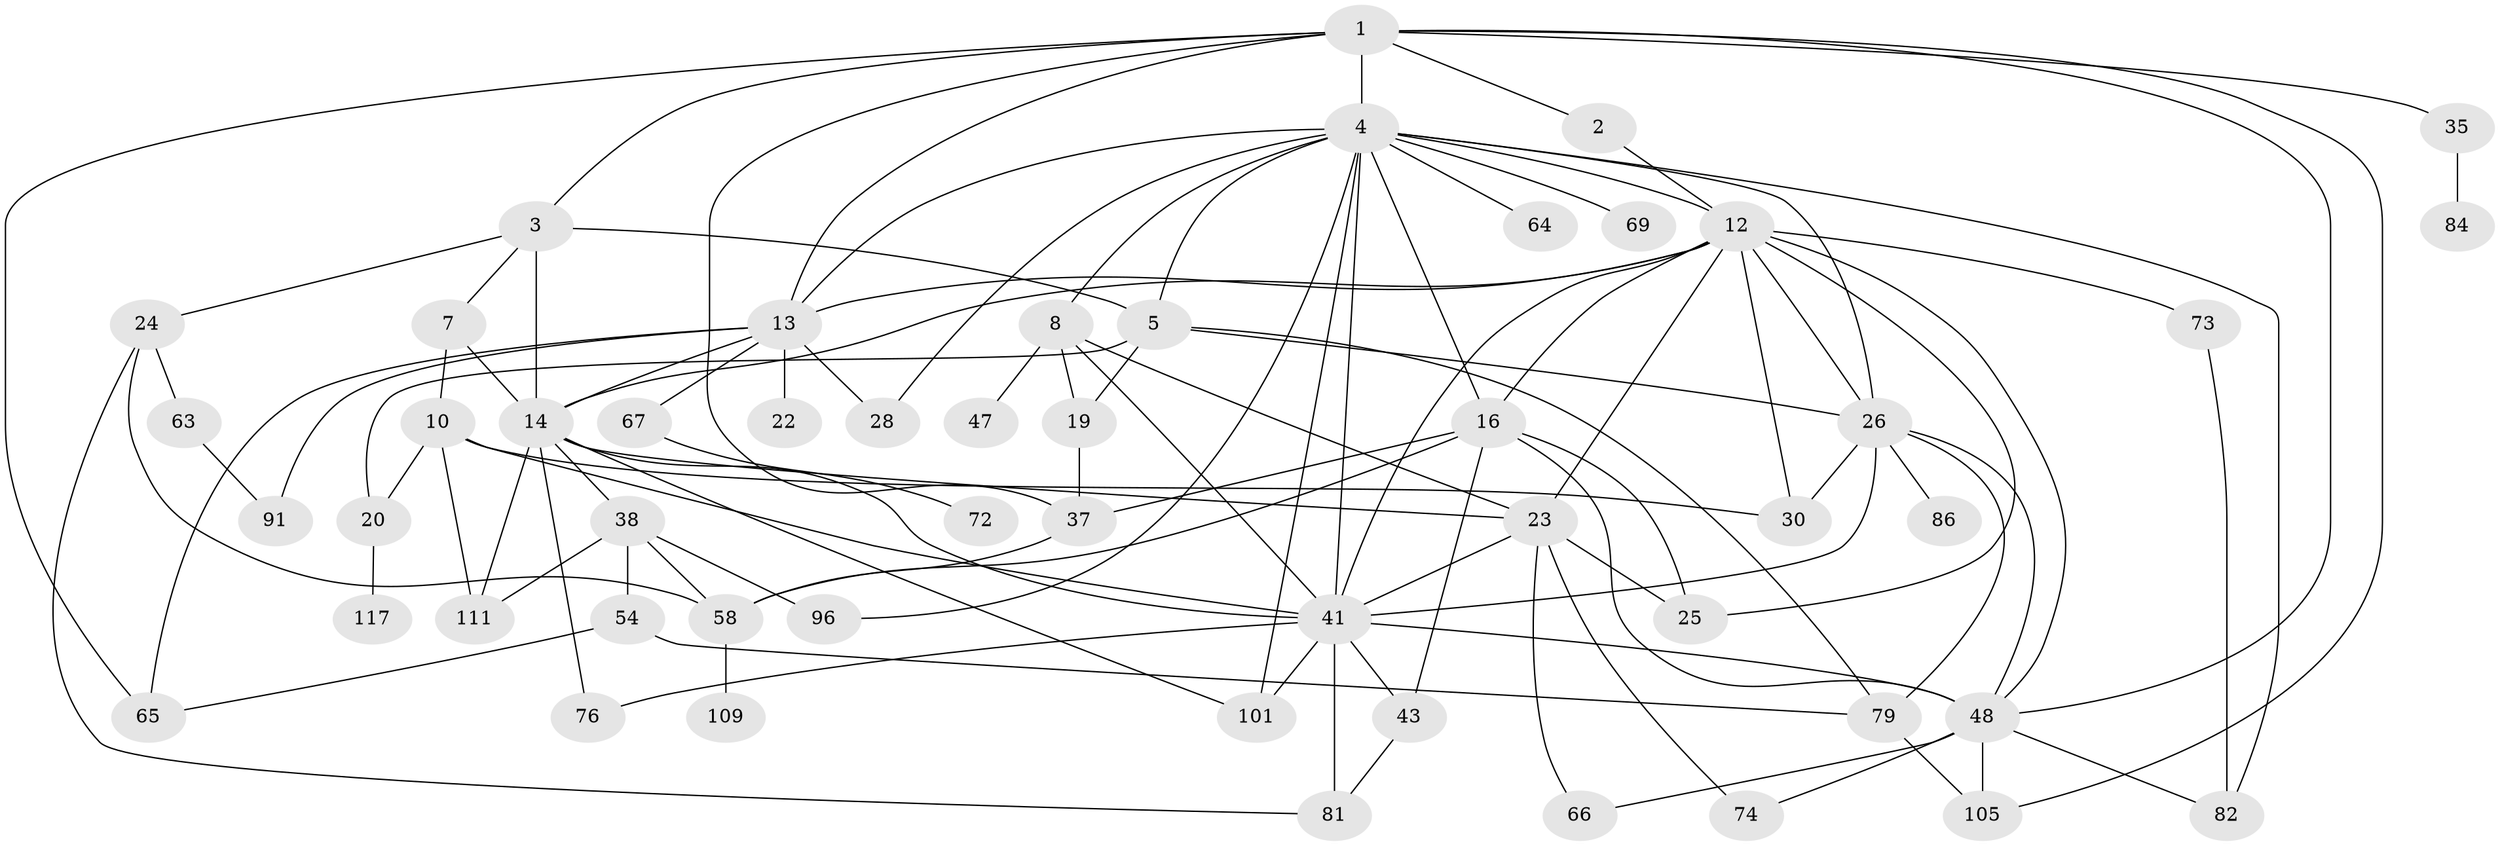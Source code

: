 // original degree distribution, {8: 0.015267175572519083, 2: 0.21374045801526717, 5: 0.08396946564885496, 7: 0.015267175572519083, 6: 0.04580152671755725, 3: 0.2748091603053435, 4: 0.1450381679389313, 1: 0.20610687022900764}
// Generated by graph-tools (version 1.1) at 2025/16/03/04/25 18:16:52]
// undirected, 52 vertices, 105 edges
graph export_dot {
graph [start="1"]
  node [color=gray90,style=filled];
  1 [super="+29"];
  2;
  3;
  4 [super="+6+32+45+9"];
  5;
  7 [super="+115"];
  8 [super="+42"];
  10 [super="+126+49"];
  12 [super="+21+34"];
  13 [super="+53+15"];
  14 [super="+18+39+27"];
  16 [super="+56+59"];
  19 [super="+52"];
  20;
  22;
  23 [super="+36+31"];
  24 [super="+51+107"];
  25;
  26 [super="+93+77+55"];
  28 [super="+95"];
  30 [super="+46"];
  35;
  37 [super="+110+75"];
  38 [super="+40"];
  41 [super="+44+131+71+87"];
  43 [super="+62+80"];
  47;
  48 [super="+127+57+60"];
  54;
  58 [super="+70"];
  63;
  64;
  65 [super="+98"];
  66 [super="+114"];
  67 [super="+130+83+119"];
  69;
  72;
  73;
  74 [super="+89"];
  76;
  79 [super="+97"];
  81;
  82;
  84;
  86;
  91;
  96;
  101;
  105;
  109 [super="+124"];
  111;
  117;
  1 -- 2;
  1 -- 3;
  1 -- 4;
  1 -- 13;
  1 -- 48;
  1 -- 105;
  1 -- 65;
  1 -- 35;
  1 -- 37;
  2 -- 12;
  3 -- 5;
  3 -- 7;
  3 -- 24;
  3 -- 14;
  4 -- 8;
  4 -- 82;
  4 -- 101;
  4 -- 41 [weight=2];
  4 -- 16 [weight=2];
  4 -- 64;
  4 -- 96;
  4 -- 5;
  4 -- 69;
  4 -- 12;
  4 -- 26 [weight=2];
  4 -- 28;
  4 -- 13 [weight=2];
  5 -- 19;
  5 -- 20;
  5 -- 79;
  5 -- 26;
  7 -- 10 [weight=2];
  7 -- 14;
  8 -- 41;
  8 -- 47;
  8 -- 23;
  8 -- 19;
  10 -- 111;
  10 -- 20;
  10 -- 30;
  10 -- 41;
  12 -- 23;
  12 -- 73;
  12 -- 41;
  12 -- 48;
  12 -- 25;
  12 -- 30;
  12 -- 16;
  12 -- 26;
  12 -- 14;
  12 -- 13;
  13 -- 67 [weight=2];
  13 -- 65;
  13 -- 14;
  13 -- 22;
  13 -- 91;
  13 -- 28;
  14 -- 38 [weight=2];
  14 -- 41;
  14 -- 101;
  14 -- 23;
  14 -- 111;
  14 -- 76;
  16 -- 37;
  16 -- 43;
  16 -- 25;
  16 -- 58;
  16 -- 48;
  19 -- 37;
  20 -- 117;
  23 -- 25;
  23 -- 74;
  23 -- 41 [weight=2];
  23 -- 66;
  24 -- 81;
  24 -- 58;
  24 -- 63;
  26 -- 48;
  26 -- 86;
  26 -- 41;
  26 -- 30;
  26 -- 79 [weight=2];
  35 -- 84;
  37 -- 58;
  38 -- 96;
  38 -- 58;
  38 -- 54;
  38 -- 111;
  41 -- 76;
  41 -- 48 [weight=2];
  41 -- 81;
  41 -- 101;
  41 -- 43;
  43 -- 81;
  48 -- 105;
  48 -- 66;
  48 -- 82;
  48 -- 74;
  54 -- 65;
  54 -- 79;
  58 -- 109;
  63 -- 91;
  67 -- 72;
  73 -- 82;
  79 -- 105;
}
